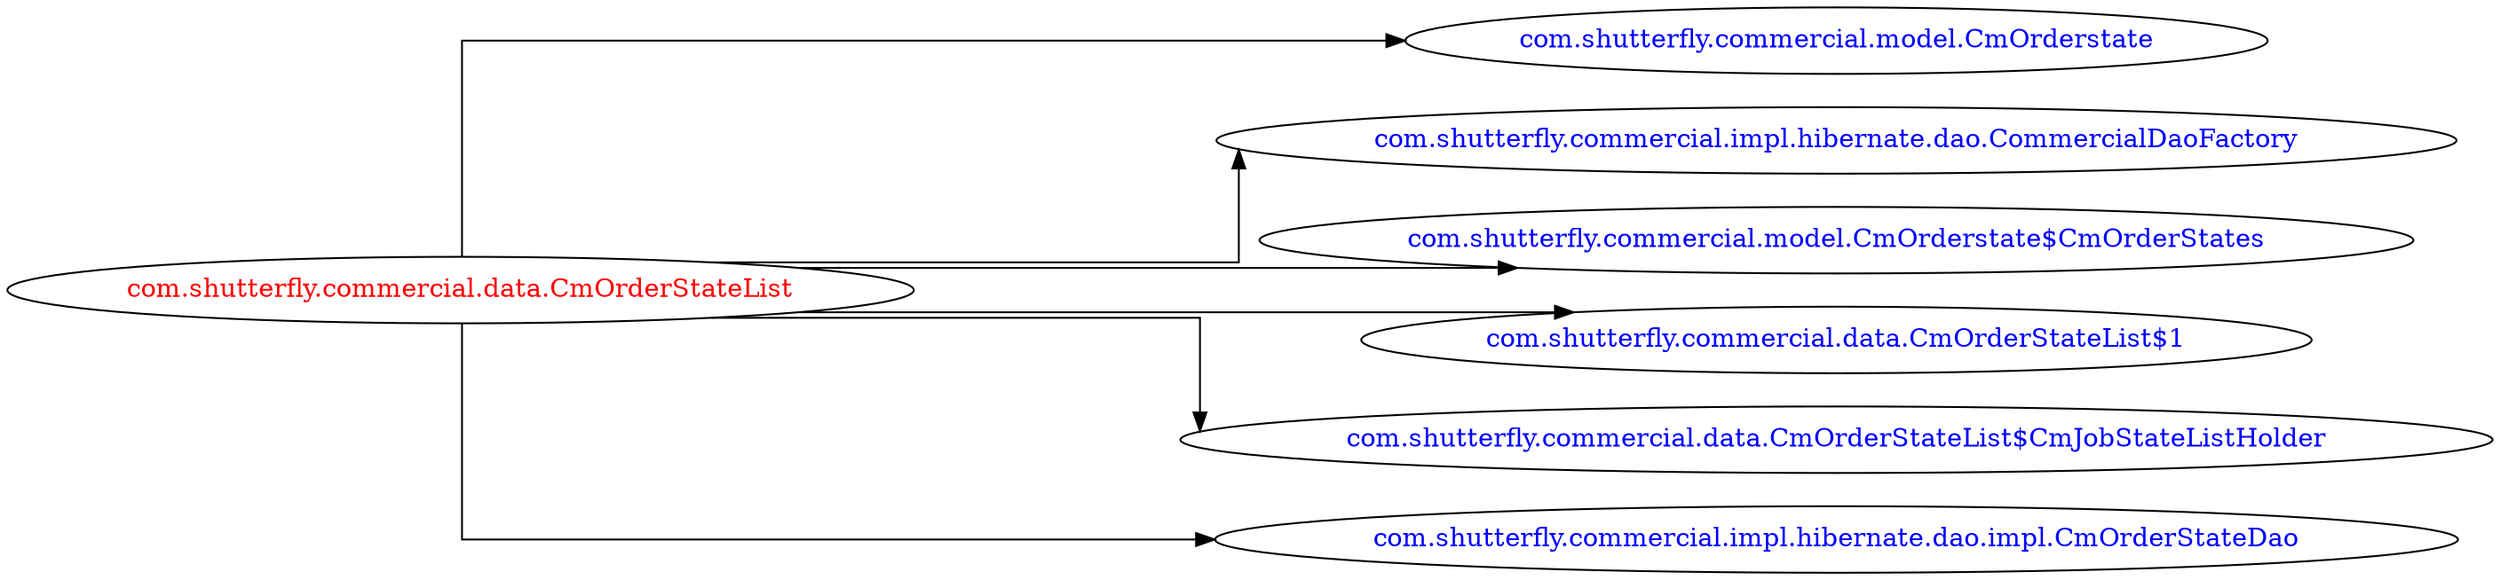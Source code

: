 digraph dependencyGraph {
 concentrate=true;
 ranksep="2.0";
 rankdir="LR"; 
 splines="ortho";
"com.shutterfly.commercial.data.CmOrderStateList" [fontcolor="red"];
"com.shutterfly.commercial.model.CmOrderstate" [ fontcolor="blue" ];
"com.shutterfly.commercial.data.CmOrderStateList"->"com.shutterfly.commercial.model.CmOrderstate";
"com.shutterfly.commercial.impl.hibernate.dao.CommercialDaoFactory" [ fontcolor="blue" ];
"com.shutterfly.commercial.data.CmOrderStateList"->"com.shutterfly.commercial.impl.hibernate.dao.CommercialDaoFactory";
"com.shutterfly.commercial.model.CmOrderstate$CmOrderStates" [ fontcolor="blue" ];
"com.shutterfly.commercial.data.CmOrderStateList"->"com.shutterfly.commercial.model.CmOrderstate$CmOrderStates";
"com.shutterfly.commercial.data.CmOrderStateList$1" [ fontcolor="blue" ];
"com.shutterfly.commercial.data.CmOrderStateList"->"com.shutterfly.commercial.data.CmOrderStateList$1";
"com.shutterfly.commercial.data.CmOrderStateList$CmJobStateListHolder" [ fontcolor="blue" ];
"com.shutterfly.commercial.data.CmOrderStateList"->"com.shutterfly.commercial.data.CmOrderStateList$CmJobStateListHolder";
"com.shutterfly.commercial.impl.hibernate.dao.impl.CmOrderStateDao" [ fontcolor="blue" ];
"com.shutterfly.commercial.data.CmOrderStateList"->"com.shutterfly.commercial.impl.hibernate.dao.impl.CmOrderStateDao";
}